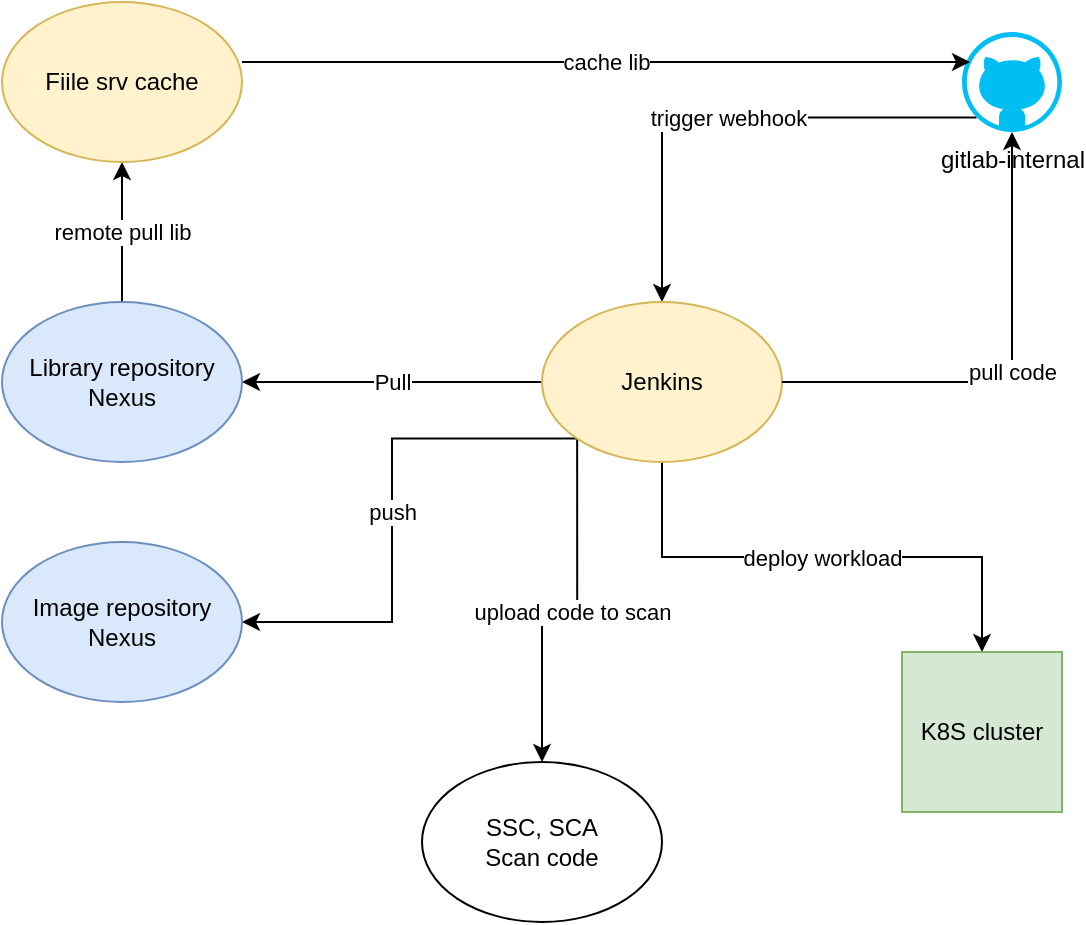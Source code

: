 <mxfile version="22.1.16" type="github">
  <diagram name="Trang-1" id="eIFFP-0tdSA92Vm9CdN5">
    <mxGraphModel dx="1050" dy="528" grid="1" gridSize="10" guides="1" tooltips="1" connect="1" arrows="1" fold="1" page="1" pageScale="1" pageWidth="827" pageHeight="1169" math="0" shadow="0">
      <root>
        <mxCell id="0" />
        <mxCell id="1" parent="0" />
        <mxCell id="Mzy0TNBxHPOU9kD3KKVJ-4" value="trigger webhook" style="edgeStyle=orthogonalEdgeStyle;rounded=0;orthogonalLoop=1;jettySize=auto;html=1;exitX=0.145;exitY=0.855;exitDx=0;exitDy=0;exitPerimeter=0;" edge="1" parent="1" source="Mzy0TNBxHPOU9kD3KKVJ-1" target="Mzy0TNBxHPOU9kD3KKVJ-3">
          <mxGeometry relative="1" as="geometry" />
        </mxCell>
        <mxCell id="Mzy0TNBxHPOU9kD3KKVJ-1" value="gitlab-internal&lt;br&gt;" style="verticalLabelPosition=bottom;html=1;verticalAlign=top;align=center;strokeColor=none;fillColor=#00BEF2;shape=mxgraph.azure.github_code;pointerEvents=1;" vertex="1" parent="1">
          <mxGeometry x="580" y="195" width="50" height="50" as="geometry" />
        </mxCell>
        <mxCell id="Mzy0TNBxHPOU9kD3KKVJ-9" value="deploy workload" style="edgeStyle=orthogonalEdgeStyle;rounded=0;orthogonalLoop=1;jettySize=auto;html=1;exitX=0.5;exitY=1;exitDx=0;exitDy=0;entryX=0.5;entryY=0;entryDx=0;entryDy=0;" edge="1" parent="1" source="Mzy0TNBxHPOU9kD3KKVJ-3" target="Mzy0TNBxHPOU9kD3KKVJ-15">
          <mxGeometry relative="1" as="geometry">
            <mxPoint x="600" y="550" as="targetPoint" />
          </mxGeometry>
        </mxCell>
        <mxCell id="Mzy0TNBxHPOU9kD3KKVJ-10" value="Pull" style="edgeStyle=orthogonalEdgeStyle;rounded=0;orthogonalLoop=1;jettySize=auto;html=1;exitX=0;exitY=0.5;exitDx=0;exitDy=0;entryX=1;entryY=0.5;entryDx=0;entryDy=0;" edge="1" parent="1" source="Mzy0TNBxHPOU9kD3KKVJ-3" target="Mzy0TNBxHPOU9kD3KKVJ-7">
          <mxGeometry relative="1" as="geometry" />
        </mxCell>
        <mxCell id="Mzy0TNBxHPOU9kD3KKVJ-11" value="push" style="edgeStyle=orthogonalEdgeStyle;rounded=0;orthogonalLoop=1;jettySize=auto;html=1;exitX=0;exitY=1;exitDx=0;exitDy=0;entryX=1;entryY=0.5;entryDx=0;entryDy=0;" edge="1" parent="1" source="Mzy0TNBxHPOU9kD3KKVJ-3" target="Mzy0TNBxHPOU9kD3KKVJ-6">
          <mxGeometry relative="1" as="geometry" />
        </mxCell>
        <mxCell id="Mzy0TNBxHPOU9kD3KKVJ-17" value="upload code to scan" style="edgeStyle=orthogonalEdgeStyle;rounded=0;orthogonalLoop=1;jettySize=auto;html=1;exitX=0;exitY=1;exitDx=0;exitDy=0;" edge="1" parent="1" source="Mzy0TNBxHPOU9kD3KKVJ-3" target="Mzy0TNBxHPOU9kD3KKVJ-16">
          <mxGeometry relative="1" as="geometry" />
        </mxCell>
        <mxCell id="Mzy0TNBxHPOU9kD3KKVJ-3" value="Jenkins" style="ellipse;whiteSpace=wrap;html=1;fillColor=#fff2cc;strokeColor=#d6b656;" vertex="1" parent="1">
          <mxGeometry x="370" y="330" width="120" height="80" as="geometry" />
        </mxCell>
        <mxCell id="Mzy0TNBxHPOU9kD3KKVJ-5" value="pull code" style="edgeStyle=orthogonalEdgeStyle;rounded=0;orthogonalLoop=1;jettySize=auto;html=1;exitX=1;exitY=0.5;exitDx=0;exitDy=0;entryX=0.5;entryY=1;entryDx=0;entryDy=0;entryPerimeter=0;" edge="1" parent="1" source="Mzy0TNBxHPOU9kD3KKVJ-3" target="Mzy0TNBxHPOU9kD3KKVJ-1">
          <mxGeometry relative="1" as="geometry" />
        </mxCell>
        <mxCell id="Mzy0TNBxHPOU9kD3KKVJ-6" value="Image repository&lt;br&gt;Nexus" style="ellipse;whiteSpace=wrap;html=1;fillColor=#dae8fc;strokeColor=#6c8ebf;" vertex="1" parent="1">
          <mxGeometry x="100" y="450" width="120" height="80" as="geometry" />
        </mxCell>
        <mxCell id="Mzy0TNBxHPOU9kD3KKVJ-14" value="remote pull lib" style="edgeStyle=orthogonalEdgeStyle;rounded=0;orthogonalLoop=1;jettySize=auto;html=1;exitX=0.5;exitY=0;exitDx=0;exitDy=0;entryX=0.5;entryY=1;entryDx=0;entryDy=0;" edge="1" parent="1" source="Mzy0TNBxHPOU9kD3KKVJ-7" target="Mzy0TNBxHPOU9kD3KKVJ-12">
          <mxGeometry relative="1" as="geometry" />
        </mxCell>
        <mxCell id="Mzy0TNBxHPOU9kD3KKVJ-7" value="Library repository&lt;br&gt;Nexus" style="ellipse;whiteSpace=wrap;html=1;fillColor=#dae8fc;strokeColor=#6c8ebf;" vertex="1" parent="1">
          <mxGeometry x="100" y="330" width="120" height="80" as="geometry" />
        </mxCell>
        <mxCell id="Mzy0TNBxHPOU9kD3KKVJ-12" value="Fiile srv cache" style="ellipse;whiteSpace=wrap;html=1;fillColor=#fff2cc;strokeColor=#d6b656;" vertex="1" parent="1">
          <mxGeometry x="100" y="180" width="120" height="80" as="geometry" />
        </mxCell>
        <mxCell id="Mzy0TNBxHPOU9kD3KKVJ-13" value="cache lib" style="edgeStyle=orthogonalEdgeStyle;rounded=0;orthogonalLoop=1;jettySize=auto;html=1;exitX=1;exitY=0.5;exitDx=0;exitDy=0;entryX=0.5;entryY=0;entryDx=0;entryDy=0;entryPerimeter=0;" edge="1" parent="1">
          <mxGeometry relative="1" as="geometry">
            <mxPoint x="220" y="210" as="sourcePoint" />
            <mxPoint x="584" y="210" as="targetPoint" />
          </mxGeometry>
        </mxCell>
        <mxCell id="Mzy0TNBxHPOU9kD3KKVJ-15" value="K8S cluster" style="whiteSpace=wrap;html=1;aspect=fixed;fillColor=#d5e8d4;strokeColor=#82b366;" vertex="1" parent="1">
          <mxGeometry x="550" y="505" width="80" height="80" as="geometry" />
        </mxCell>
        <mxCell id="Mzy0TNBxHPOU9kD3KKVJ-16" value="SSC, SCA&lt;br&gt;Scan code" style="ellipse;whiteSpace=wrap;html=1;" vertex="1" parent="1">
          <mxGeometry x="310" y="560" width="120" height="80" as="geometry" />
        </mxCell>
      </root>
    </mxGraphModel>
  </diagram>
</mxfile>
